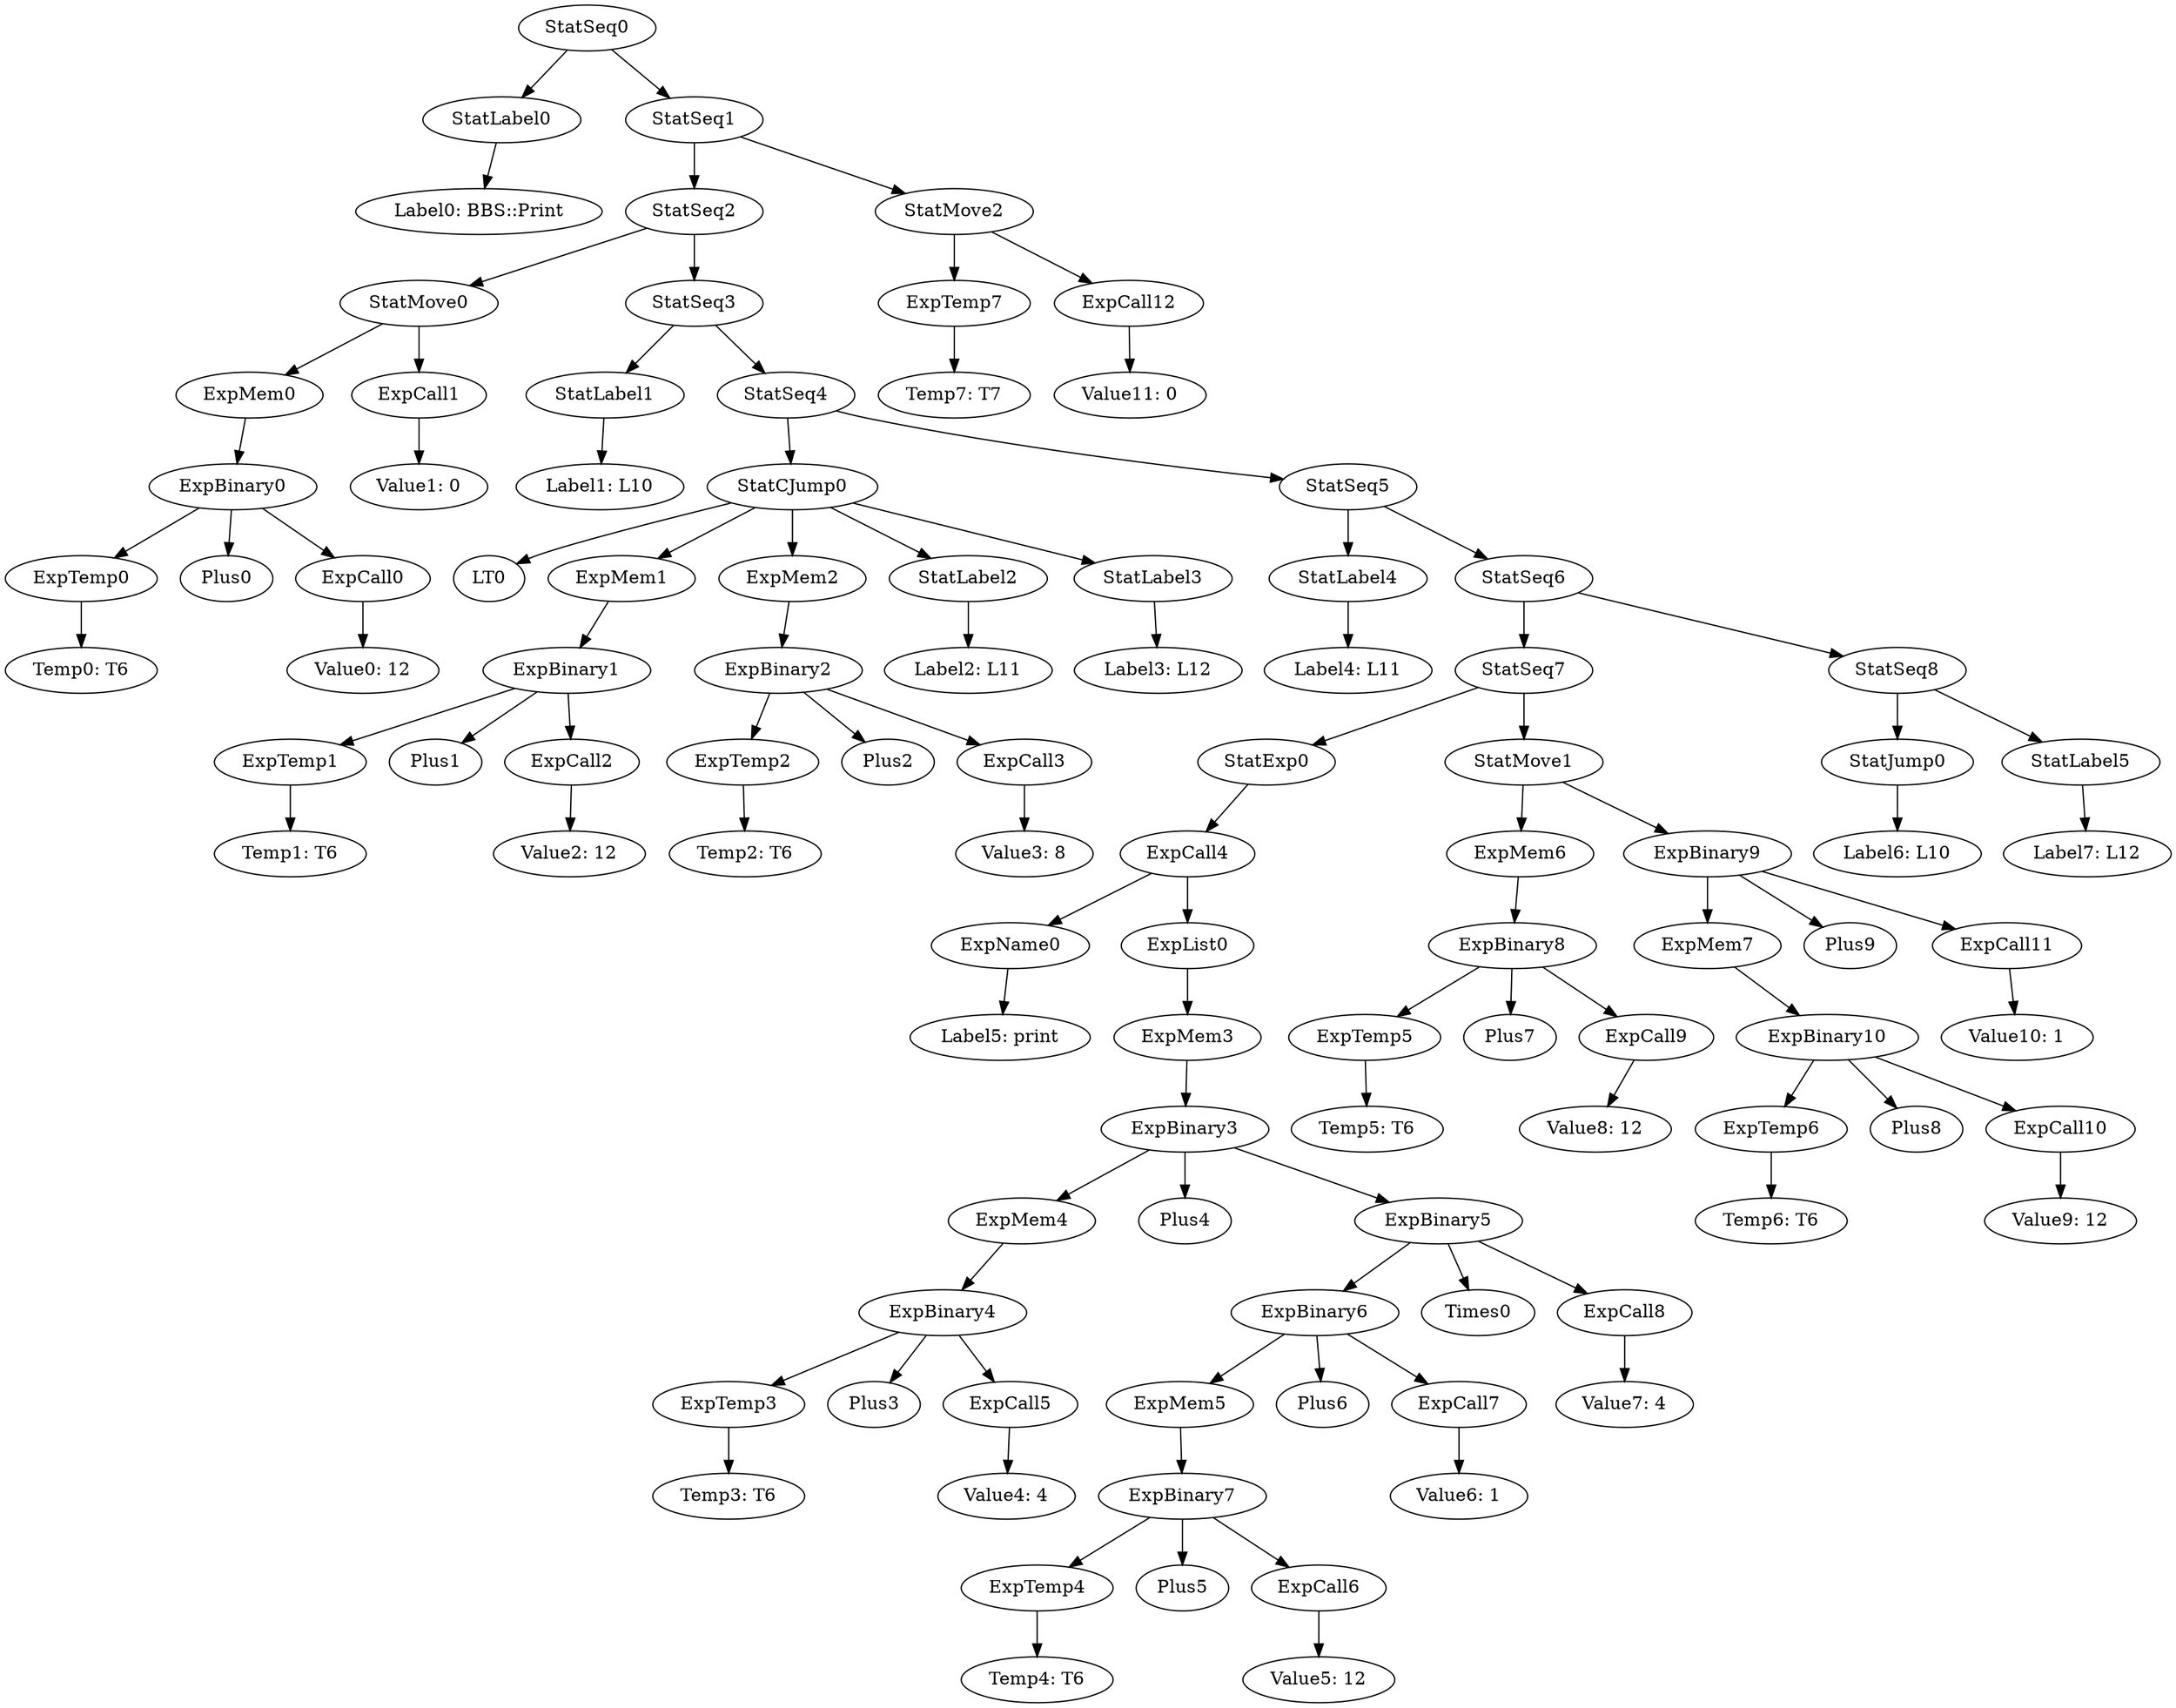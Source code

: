 digraph {
	ordering = out;
	ExpCall12 -> "Value11: 0";
	StatMove2 -> ExpTemp7;
	StatMove2 -> ExpCall12;
	StatSeq1 -> StatSeq2;
	StatSeq1 -> StatMove2;
	StatSeq6 -> StatSeq7;
	StatSeq6 -> StatSeq8;
	ExpCall11 -> "Value10: 1";
	ExpBinary9 -> ExpMem7;
	ExpBinary9 -> Plus9;
	ExpBinary9 -> ExpCall11;
	ExpCall10 -> "Value9: 12";
	ExpBinary10 -> ExpTemp6;
	ExpBinary10 -> Plus8;
	ExpBinary10 -> ExpCall10;
	ExpTemp6 -> "Temp6: T6";
	StatMove1 -> ExpMem6;
	StatMove1 -> ExpBinary9;
	ExpMem6 -> ExpBinary8;
	ExpCall9 -> "Value8: 12";
	ExpTemp2 -> "Temp2: T6";
	ExpMem1 -> ExpBinary1;
	StatLabel3 -> "Label3: L12";
	ExpBinary8 -> ExpTemp5;
	ExpBinary8 -> Plus7;
	ExpBinary8 -> ExpCall9;
	ExpTemp1 -> "Temp1: T6";
	ExpBinary7 -> ExpTemp4;
	ExpBinary7 -> Plus5;
	ExpBinary7 -> ExpCall6;
	StatLabel5 -> "Label7: L12";
	ExpTemp5 -> "Temp5: T6";
	ExpBinary0 -> ExpTemp0;
	ExpBinary0 -> Plus0;
	ExpBinary0 -> ExpCall0;
	ExpMem4 -> ExpBinary4;
	ExpCall2 -> "Value2: 12";
	ExpCall7 -> "Value6: 1";
	ExpMem7 -> ExpBinary10;
	StatSeq3 -> StatLabel1;
	StatSeq3 -> StatSeq4;
	StatMove0 -> ExpMem0;
	StatMove0 -> ExpCall1;
	StatJump0 -> "Label6: L10";
	ExpCall1 -> "Value1: 0";
	ExpMem2 -> ExpBinary2;
	ExpCall0 -> "Value0: 12";
	StatLabel1 -> "Label1: L10";
	StatSeq4 -> StatCJump0;
	StatSeq4 -> StatSeq5;
	ExpTemp7 -> "Temp7: T7";
	ExpTemp0 -> "Temp0: T6";
	StatSeq5 -> StatLabel4;
	StatSeq5 -> StatSeq6;
	StatLabel4 -> "Label4: L11";
	StatSeq7 -> StatExp0;
	StatSeq7 -> StatMove1;
	ExpMem5 -> ExpBinary7;
	StatLabel0 -> "Label0: BBS::Print";
	ExpBinary2 -> ExpTemp2;
	ExpBinary2 -> Plus2;
	ExpBinary2 -> ExpCall3;
	ExpCall3 -> "Value3: 8";
	ExpBinary1 -> ExpTemp1;
	ExpBinary1 -> Plus1;
	ExpBinary1 -> ExpCall2;
	ExpCall8 -> "Value7: 4";
	ExpMem0 -> ExpBinary0;
	ExpBinary6 -> ExpMem5;
	ExpBinary6 -> Plus6;
	ExpBinary6 -> ExpCall7;
	StatSeq2 -> StatMove0;
	StatSeq2 -> StatSeq3;
	ExpName0 -> "Label5: print";
	StatLabel2 -> "Label2: L11";
	ExpCall4 -> ExpName0;
	ExpCall4 -> ExpList0;
	ExpCall5 -> "Value4: 4";
	StatSeq0 -> StatLabel0;
	StatSeq0 -> StatSeq1;
	StatExp0 -> ExpCall4;
	StatSeq8 -> StatJump0;
	StatSeq8 -> StatLabel5;
	ExpTemp3 -> "Temp3: T6";
	ExpBinary4 -> ExpTemp3;
	ExpBinary4 -> Plus3;
	ExpBinary4 -> ExpCall5;
	ExpCall6 -> "Value5: 12";
	ExpBinary3 -> ExpMem4;
	ExpBinary3 -> Plus4;
	ExpBinary3 -> ExpBinary5;
	ExpTemp4 -> "Temp4: T6";
	ExpBinary5 -> ExpBinary6;
	ExpBinary5 -> Times0;
	ExpBinary5 -> ExpCall8;
	ExpMem3 -> ExpBinary3;
	StatCJump0 -> LT0;
	StatCJump0 -> ExpMem1;
	StatCJump0 -> ExpMem2;
	StatCJump0 -> StatLabel2;
	StatCJump0 -> StatLabel3;
	ExpList0 -> ExpMem3;
}

